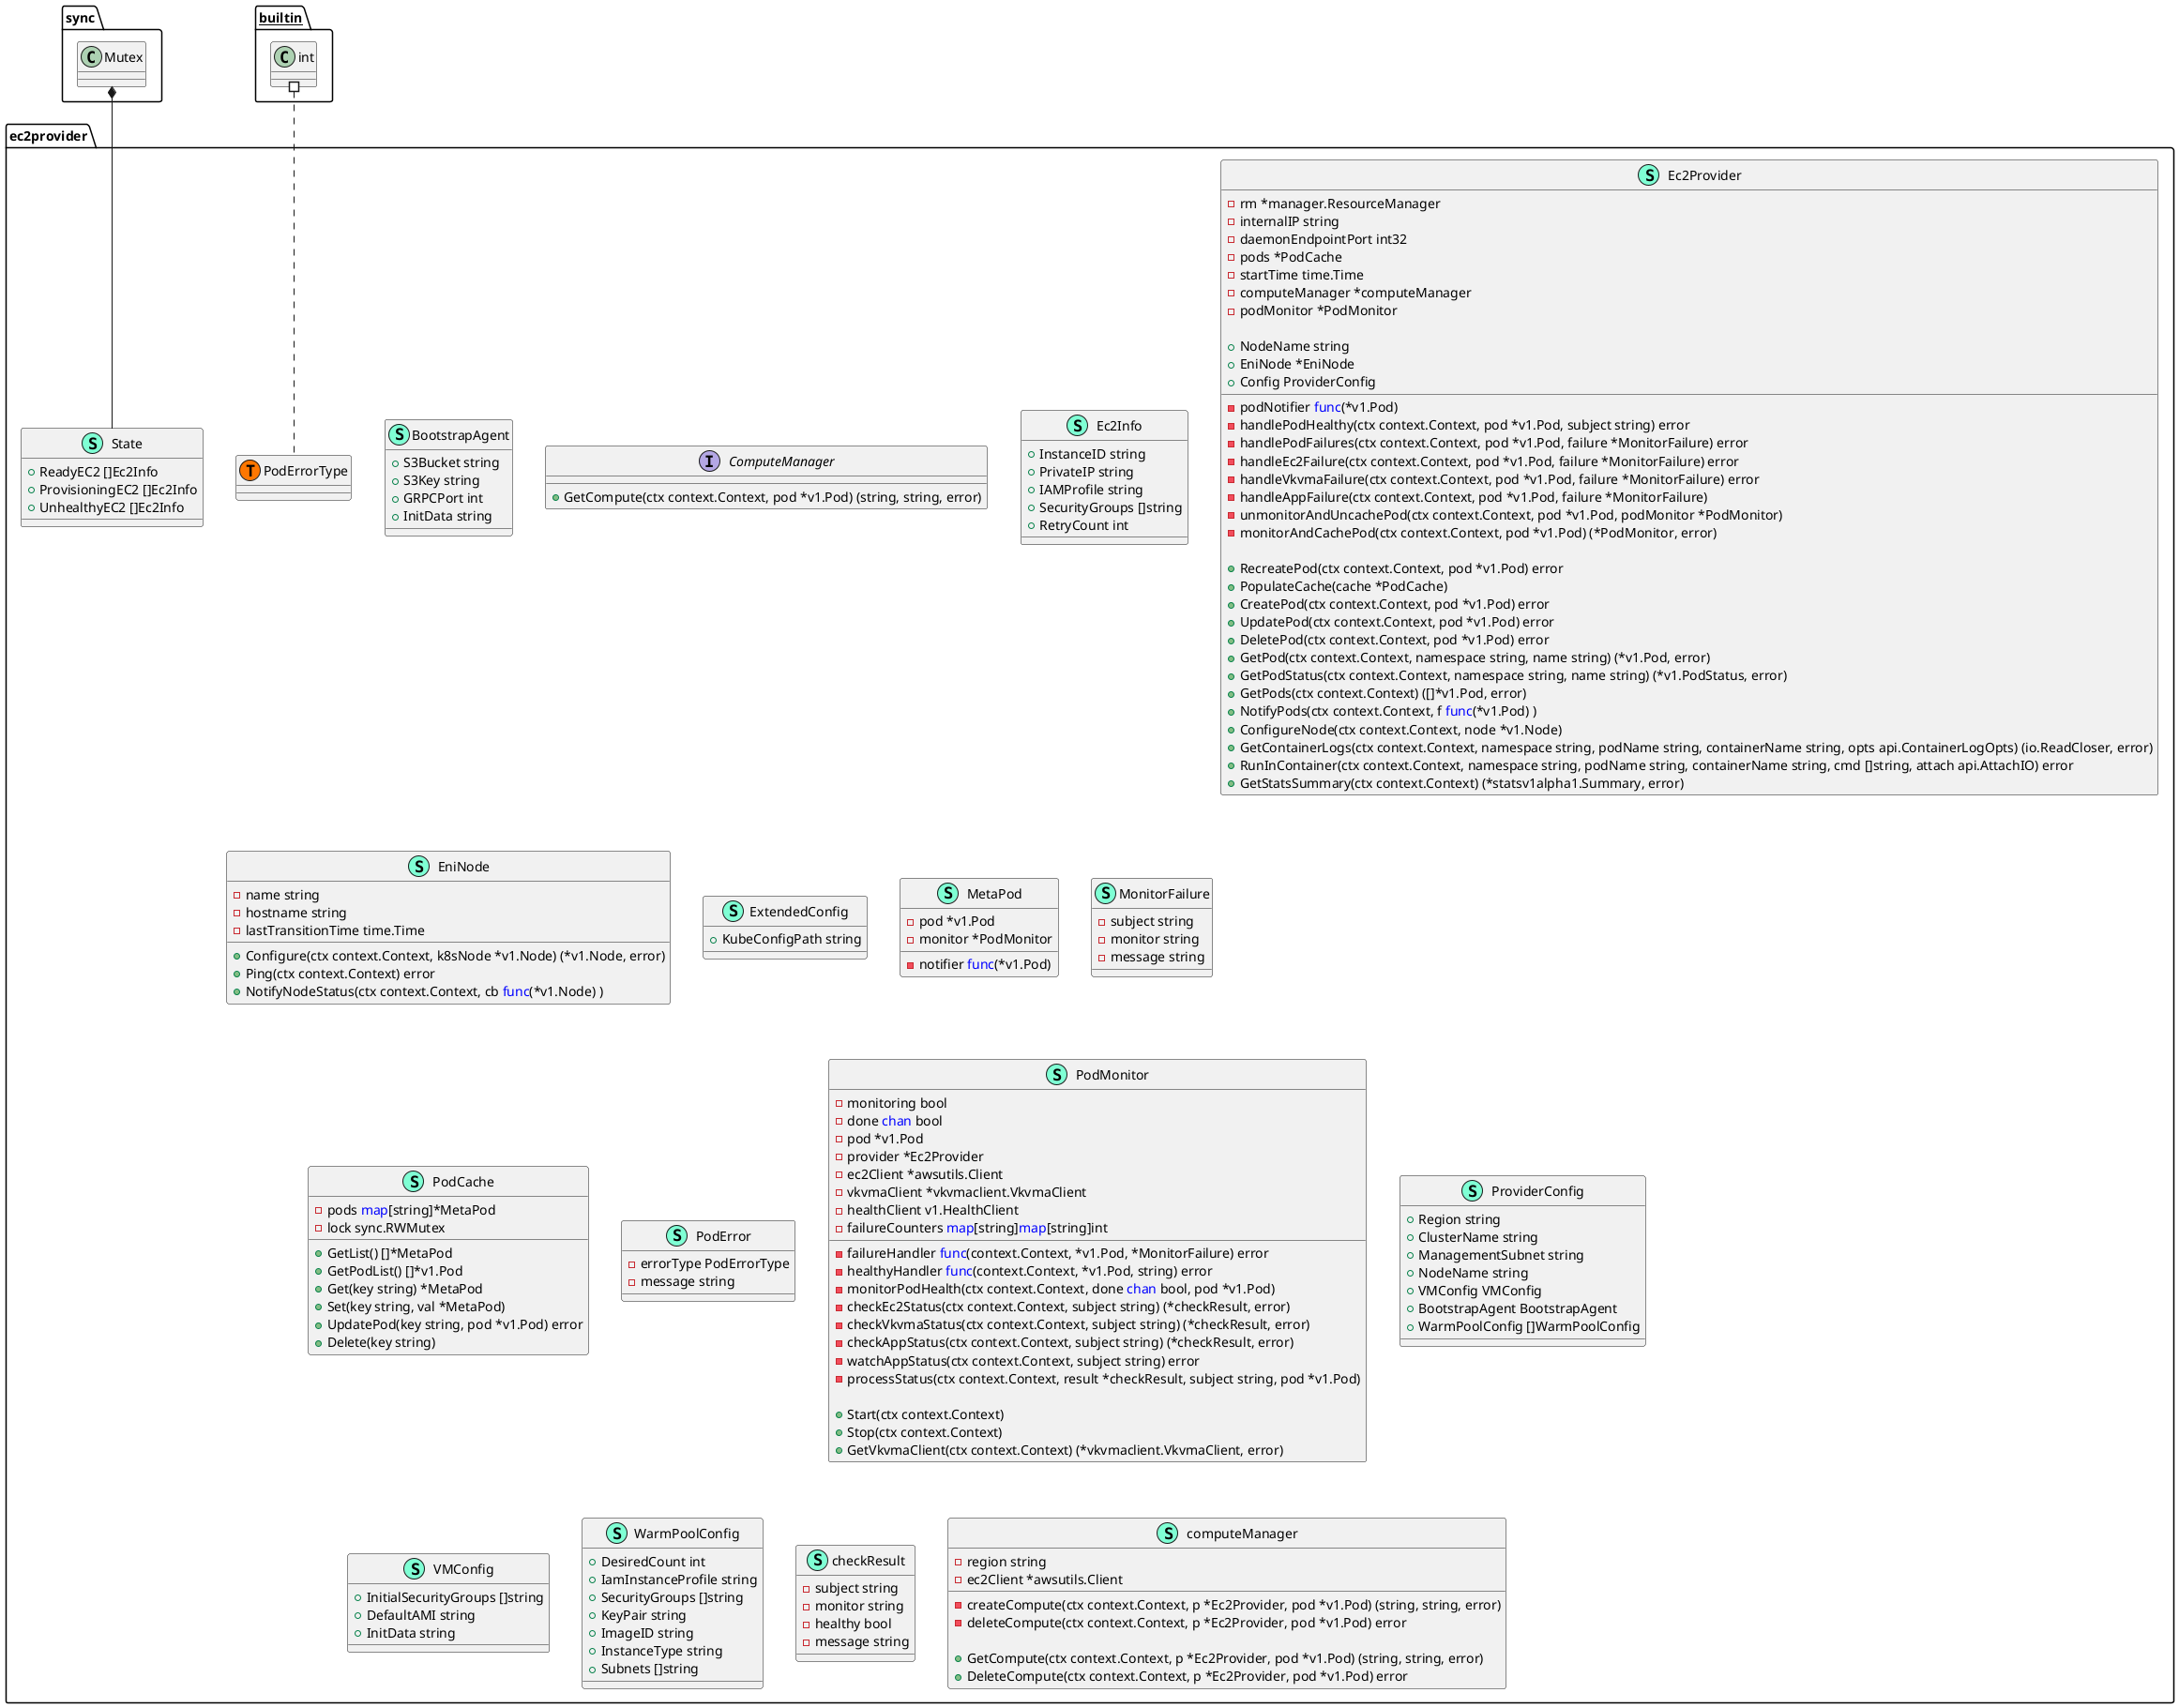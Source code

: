 @startuml
namespace ec2provider {
    class BootstrapAgent << (S,Aquamarine) >> {
        + S3Bucket string
        + S3Key string
        + GRPCPort int
        + InitData string

    }
    interface ComputeManager  {
        + GetCompute(ctx context.Context, pod *v1.Pod) (string, string, error)

    }
    class Ec2Info << (S,Aquamarine) >> {
        + InstanceID string
        + PrivateIP string
        + IAMProfile string
        + SecurityGroups []string
        + RetryCount int

    }
    class Ec2Provider << (S,Aquamarine) >> {
        - rm *manager.ResourceManager
        - internalIP string
        - daemonEndpointPort int32
        - pods *PodCache
        - startTime time.Time
        - podNotifier <font color=blue>func</font>(*v1.Pod) 
        - computeManager *computeManager
        - podMonitor *PodMonitor

        + NodeName string
        + EniNode *EniNode
        + Config ProviderConfig

        - handlePodHealthy(ctx context.Context, pod *v1.Pod, subject string) error
        - handlePodFailures(ctx context.Context, pod *v1.Pod, failure *MonitorFailure) error
        - handleEc2Failure(ctx context.Context, pod *v1.Pod, failure *MonitorFailure) error
        - handleVkvmaFailure(ctx context.Context, pod *v1.Pod, failure *MonitorFailure) error
        - handleAppFailure(ctx context.Context, pod *v1.Pod, failure *MonitorFailure) 
        - unmonitorAndUncachePod(ctx context.Context, pod *v1.Pod, podMonitor *PodMonitor) 
        - monitorAndCachePod(ctx context.Context, pod *v1.Pod) (*PodMonitor, error)

        + RecreatePod(ctx context.Context, pod *v1.Pod) error
        + PopulateCache(cache *PodCache) 
        + CreatePod(ctx context.Context, pod *v1.Pod) error
        + UpdatePod(ctx context.Context, pod *v1.Pod) error
        + DeletePod(ctx context.Context, pod *v1.Pod) error
        + GetPod(ctx context.Context, namespace string, name string) (*v1.Pod, error)
        + GetPodStatus(ctx context.Context, namespace string, name string) (*v1.PodStatus, error)
        + GetPods(ctx context.Context) ([]*v1.Pod, error)
        + NotifyPods(ctx context.Context, f <font color=blue>func</font>(*v1.Pod) ) 
        + ConfigureNode(ctx context.Context, node *v1.Node) 
        + GetContainerLogs(ctx context.Context, namespace string, podName string, containerName string, opts api.ContainerLogOpts) (io.ReadCloser, error)
        + RunInContainer(ctx context.Context, namespace string, podName string, containerName string, cmd []string, attach api.AttachIO) error
        + GetStatsSummary(ctx context.Context) (*statsv1alpha1.Summary, error)

    }
    class EniNode << (S,Aquamarine) >> {
        - name string
        - hostname string
        - lastTransitionTime time.Time

        + Configure(ctx context.Context, k8sNode *v1.Node) (*v1.Node, error)
        + Ping(ctx context.Context) error
        + NotifyNodeStatus(ctx context.Context, cb <font color=blue>func</font>(*v1.Node) ) 

    }
    class ExtendedConfig << (S,Aquamarine) >> {
        + KubeConfigPath string

    }
    class MetaPod << (S,Aquamarine) >> {
        - pod *v1.Pod
        - monitor *PodMonitor
        - notifier <font color=blue>func</font>(*v1.Pod) 

    }
    class MonitorFailure << (S,Aquamarine) >> {
        - subject string
        - monitor string
        - message string

    }
    class PodCache << (S,Aquamarine) >> {
        - pods <font color=blue>map</font>[string]*MetaPod
        - lock sync.RWMutex

        + GetList() []*MetaPod
        + GetPodList() []*v1.Pod
        + Get(key string) *MetaPod
        + Set(key string, val *MetaPod) 
        + UpdatePod(key string, pod *v1.Pod) error
        + Delete(key string) 

    }
    class PodError << (S,Aquamarine) >> {
        - errorType PodErrorType
        - message string

    }
    class PodMonitor << (S,Aquamarine) >> {
        - monitoring bool
        - done <font color=blue>chan</font> bool
        - pod *v1.Pod
        - provider *Ec2Provider
        - ec2Client *awsutils.Client
        - vkvmaClient *vkvmaclient.VkvmaClient
        - healthClient v1.HealthClient
        - failureHandler <font color=blue>func</font>(context.Context, *v1.Pod, *MonitorFailure) error
        - healthyHandler <font color=blue>func</font>(context.Context, *v1.Pod, string) error
        - failureCounters <font color=blue>map</font>[string]<font color=blue>map</font>[string]int

        - monitorPodHealth(ctx context.Context, done <font color=blue>chan</font> bool, pod *v1.Pod) 
        - checkEc2Status(ctx context.Context, subject string) (*checkResult, error)
        - checkVkvmaStatus(ctx context.Context, subject string) (*checkResult, error)
        - checkAppStatus(ctx context.Context, subject string) (*checkResult, error)
        - watchAppStatus(ctx context.Context, subject string) error
        - processStatus(ctx context.Context, result *checkResult, subject string, pod *v1.Pod) 

        + Start(ctx context.Context) 
        + Stop(ctx context.Context) 
        + GetVkvmaClient(ctx context.Context) (*vkvmaclient.VkvmaClient, error)

    }
    class ProviderConfig << (S,Aquamarine) >> {
        + Region string
        + ClusterName string
        + ManagementSubnet string
        + NodeName string
        + VMConfig VMConfig
        + BootstrapAgent BootstrapAgent
        + WarmPoolConfig []WarmPoolConfig

    }
    class State << (S,Aquamarine) >> {
        + ReadyEC2 []Ec2Info
        + ProvisioningEC2 []Ec2Info
        + UnhealthyEC2 []Ec2Info

    }
    class VMConfig << (S,Aquamarine) >> {
        + InitialSecurityGroups []string
        + DefaultAMI string
        + InitData string

    }
    class WarmPoolConfig << (S,Aquamarine) >> {
        + DesiredCount int
        + IamInstanceProfile string
        + SecurityGroups []string
        + KeyPair string
        + ImageID string
        + InstanceType string
        + Subnets []string

    }
    class checkResult << (S,Aquamarine) >> {
        - subject string
        - monitor string
        - healthy bool
        - message string

    }
    class computeManager << (S,Aquamarine) >> {
        - region string
        - ec2Client *awsutils.Client

        - createCompute(ctx context.Context, p *Ec2Provider, pod *v1.Pod) (string, string, error)
        - deleteCompute(ctx context.Context, p *Ec2Provider, pod *v1.Pod) error

        + GetCompute(ctx context.Context, p *Ec2Provider, pod *v1.Pod) (string, string, error)
        + DeleteCompute(ctx context.Context, p *Ec2Provider, pod *v1.Pod) error

    }
    class ec2provider.PodErrorType << (T, #FF7700) >>  {
    }
}
"sync.Mutex" *-- "ec2provider.State"


"__builtin__.int" #.. "ec2provider.PodErrorType"
@enduml
